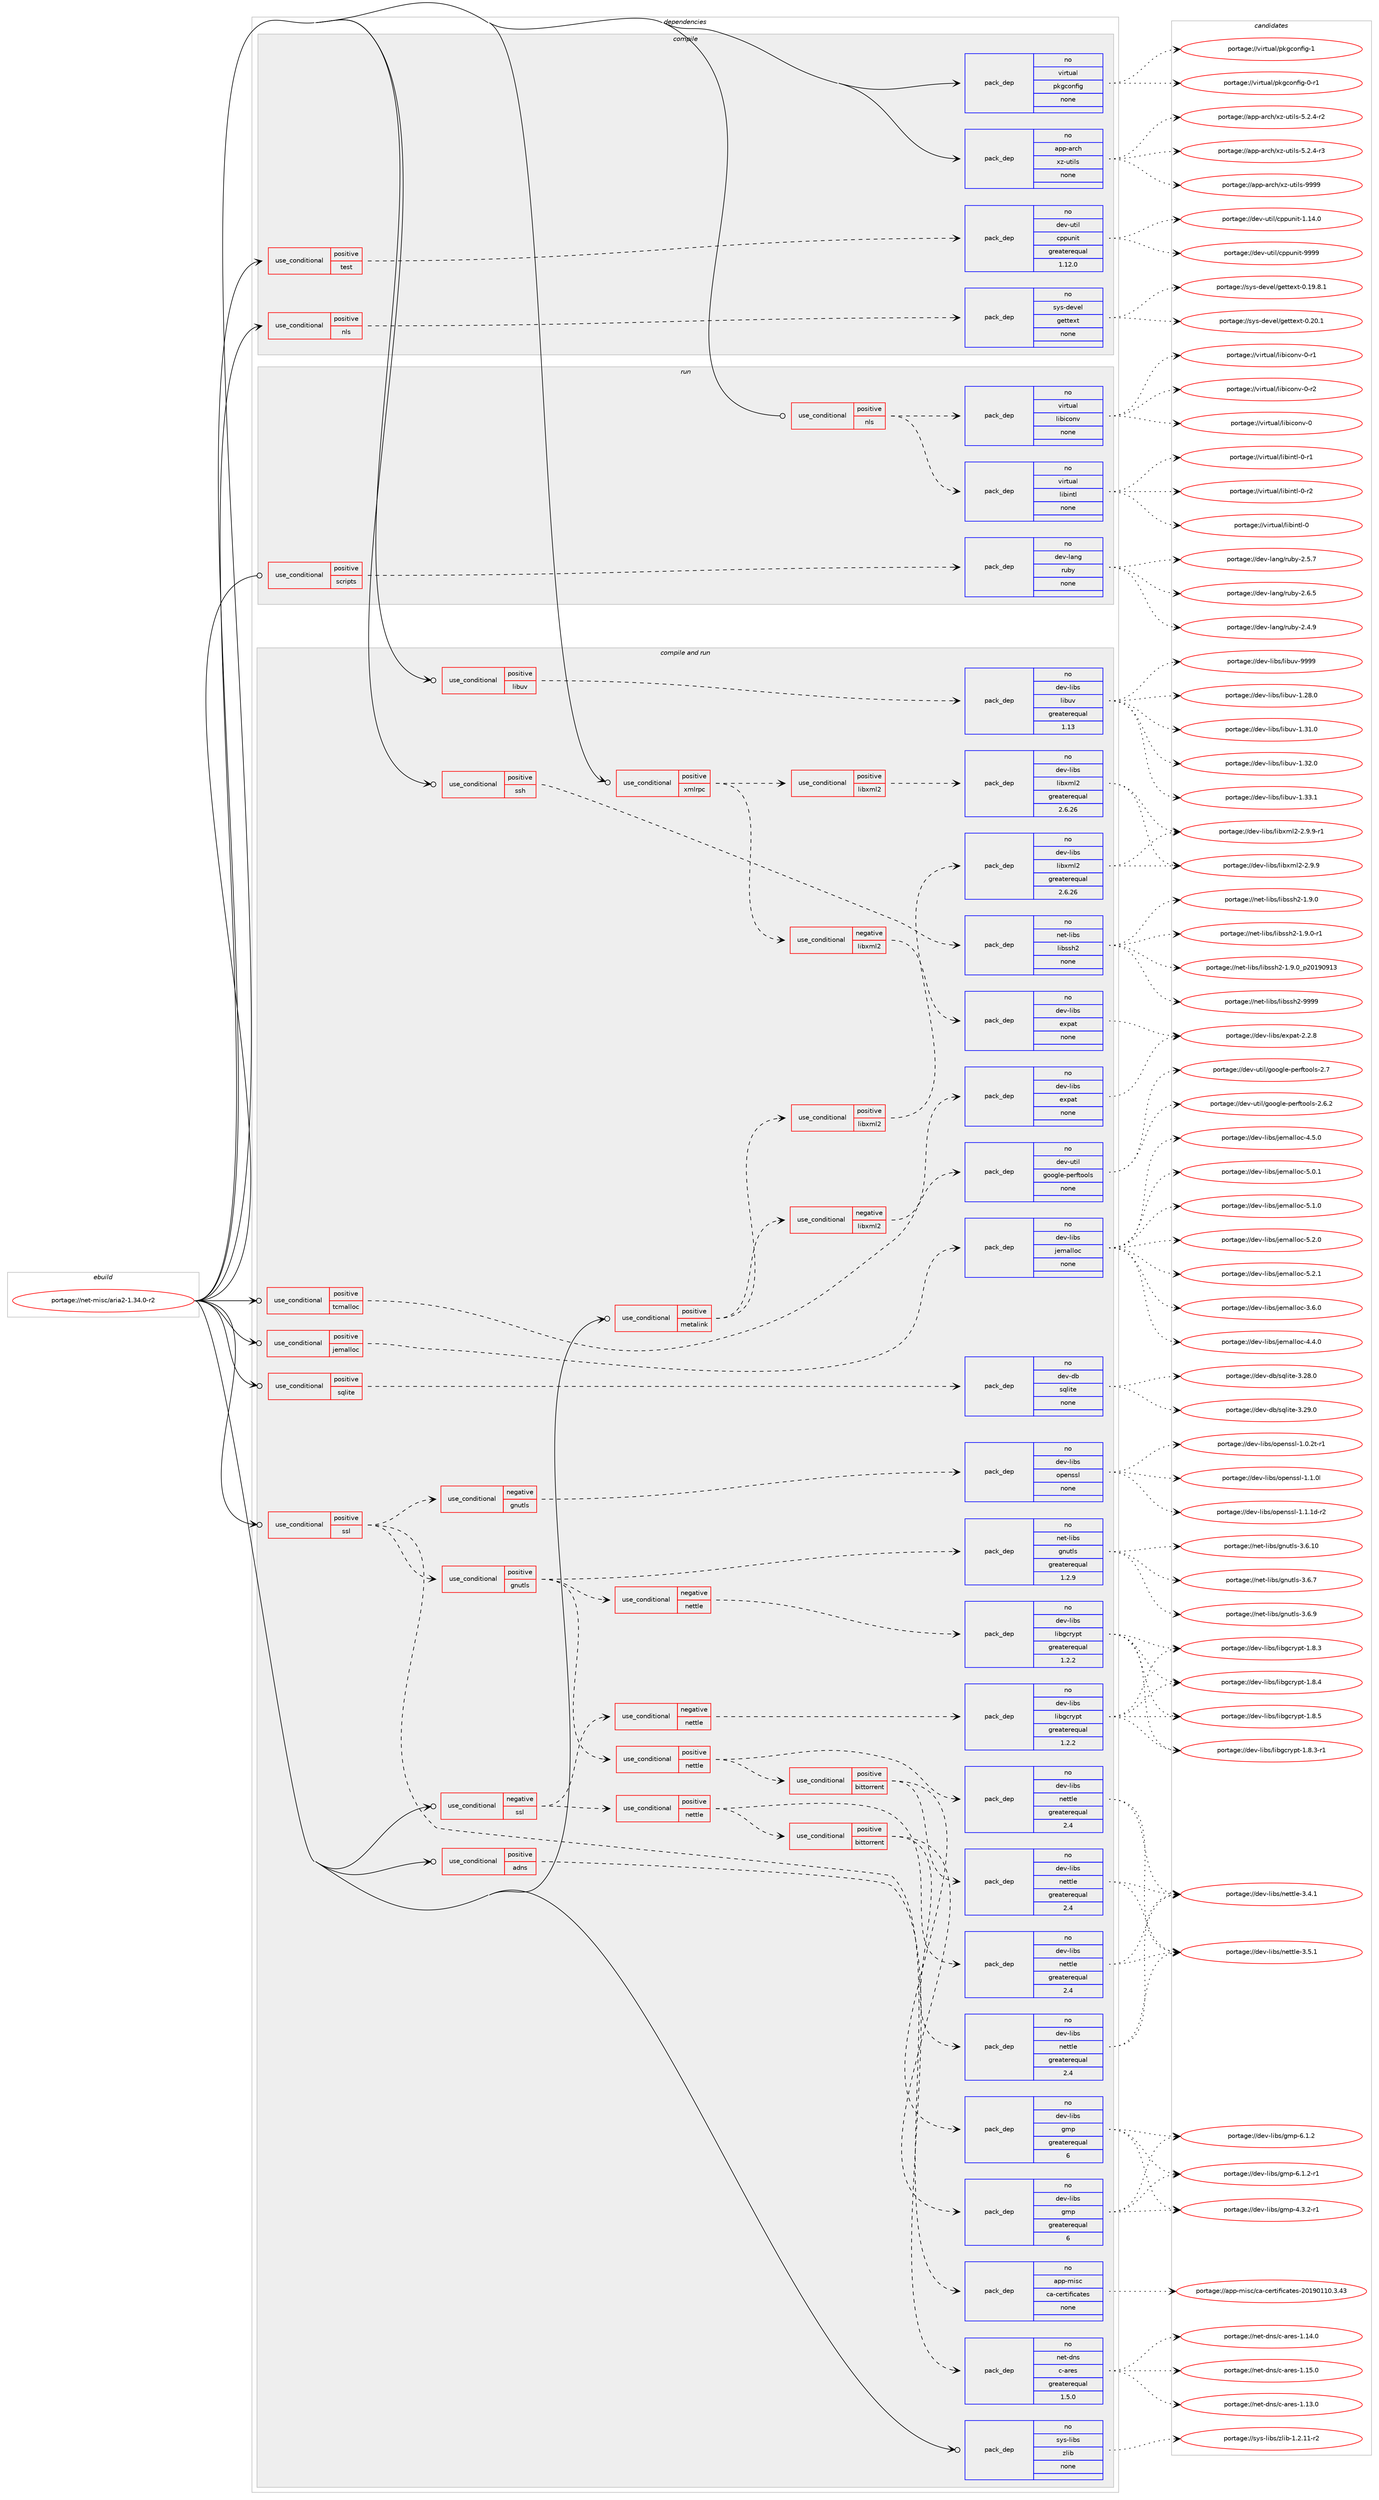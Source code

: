 digraph prolog {

# *************
# Graph options
# *************

newrank=true;
concentrate=true;
compound=true;
graph [rankdir=LR,fontname=Helvetica,fontsize=10,ranksep=1.5];#, ranksep=2.5, nodesep=0.2];
edge  [arrowhead=vee];
node  [fontname=Helvetica,fontsize=10];

# **********
# The ebuild
# **********

subgraph cluster_leftcol {
color=gray;
rank=same;
label=<<i>ebuild</i>>;
id [label="portage://net-misc/aria2-1.34.0-r2", color=red, width=4, href="../net-misc/aria2-1.34.0-r2.svg"];
}

# ****************
# The dependencies
# ****************

subgraph cluster_midcol {
color=gray;
label=<<i>dependencies</i>>;
subgraph cluster_compile {
fillcolor="#eeeeee";
style=filled;
label=<<i>compile</i>>;
subgraph cond91077 {
dependency363901 [label=<<TABLE BORDER="0" CELLBORDER="1" CELLSPACING="0" CELLPADDING="4"><TR><TD ROWSPAN="3" CELLPADDING="10">use_conditional</TD></TR><TR><TD>positive</TD></TR><TR><TD>nls</TD></TR></TABLE>>, shape=none, color=red];
subgraph pack266759 {
dependency363902 [label=<<TABLE BORDER="0" CELLBORDER="1" CELLSPACING="0" CELLPADDING="4" WIDTH="220"><TR><TD ROWSPAN="6" CELLPADDING="30">pack_dep</TD></TR><TR><TD WIDTH="110">no</TD></TR><TR><TD>sys-devel</TD></TR><TR><TD>gettext</TD></TR><TR><TD>none</TD></TR><TR><TD></TD></TR></TABLE>>, shape=none, color=blue];
}
dependency363901:e -> dependency363902:w [weight=20,style="dashed",arrowhead="vee"];
}
id:e -> dependency363901:w [weight=20,style="solid",arrowhead="vee"];
subgraph cond91078 {
dependency363903 [label=<<TABLE BORDER="0" CELLBORDER="1" CELLSPACING="0" CELLPADDING="4"><TR><TD ROWSPAN="3" CELLPADDING="10">use_conditional</TD></TR><TR><TD>positive</TD></TR><TR><TD>test</TD></TR></TABLE>>, shape=none, color=red];
subgraph pack266760 {
dependency363904 [label=<<TABLE BORDER="0" CELLBORDER="1" CELLSPACING="0" CELLPADDING="4" WIDTH="220"><TR><TD ROWSPAN="6" CELLPADDING="30">pack_dep</TD></TR><TR><TD WIDTH="110">no</TD></TR><TR><TD>dev-util</TD></TR><TR><TD>cppunit</TD></TR><TR><TD>greaterequal</TD></TR><TR><TD>1.12.0</TD></TR></TABLE>>, shape=none, color=blue];
}
dependency363903:e -> dependency363904:w [weight=20,style="dashed",arrowhead="vee"];
}
id:e -> dependency363903:w [weight=20,style="solid",arrowhead="vee"];
subgraph pack266761 {
dependency363905 [label=<<TABLE BORDER="0" CELLBORDER="1" CELLSPACING="0" CELLPADDING="4" WIDTH="220"><TR><TD ROWSPAN="6" CELLPADDING="30">pack_dep</TD></TR><TR><TD WIDTH="110">no</TD></TR><TR><TD>app-arch</TD></TR><TR><TD>xz-utils</TD></TR><TR><TD>none</TD></TR><TR><TD></TD></TR></TABLE>>, shape=none, color=blue];
}
id:e -> dependency363905:w [weight=20,style="solid",arrowhead="vee"];
subgraph pack266762 {
dependency363906 [label=<<TABLE BORDER="0" CELLBORDER="1" CELLSPACING="0" CELLPADDING="4" WIDTH="220"><TR><TD ROWSPAN="6" CELLPADDING="30">pack_dep</TD></TR><TR><TD WIDTH="110">no</TD></TR><TR><TD>virtual</TD></TR><TR><TD>pkgconfig</TD></TR><TR><TD>none</TD></TR><TR><TD></TD></TR></TABLE>>, shape=none, color=blue];
}
id:e -> dependency363906:w [weight=20,style="solid",arrowhead="vee"];
}
subgraph cluster_compileandrun {
fillcolor="#eeeeee";
style=filled;
label=<<i>compile and run</i>>;
subgraph cond91079 {
dependency363907 [label=<<TABLE BORDER="0" CELLBORDER="1" CELLSPACING="0" CELLPADDING="4"><TR><TD ROWSPAN="3" CELLPADDING="10">use_conditional</TD></TR><TR><TD>negative</TD></TR><TR><TD>ssl</TD></TR></TABLE>>, shape=none, color=red];
subgraph cond91080 {
dependency363908 [label=<<TABLE BORDER="0" CELLBORDER="1" CELLSPACING="0" CELLPADDING="4"><TR><TD ROWSPAN="3" CELLPADDING="10">use_conditional</TD></TR><TR><TD>positive</TD></TR><TR><TD>nettle</TD></TR></TABLE>>, shape=none, color=red];
subgraph pack266763 {
dependency363909 [label=<<TABLE BORDER="0" CELLBORDER="1" CELLSPACING="0" CELLPADDING="4" WIDTH="220"><TR><TD ROWSPAN="6" CELLPADDING="30">pack_dep</TD></TR><TR><TD WIDTH="110">no</TD></TR><TR><TD>dev-libs</TD></TR><TR><TD>nettle</TD></TR><TR><TD>greaterequal</TD></TR><TR><TD>2.4</TD></TR></TABLE>>, shape=none, color=blue];
}
dependency363908:e -> dependency363909:w [weight=20,style="dashed",arrowhead="vee"];
subgraph cond91081 {
dependency363910 [label=<<TABLE BORDER="0" CELLBORDER="1" CELLSPACING="0" CELLPADDING="4"><TR><TD ROWSPAN="3" CELLPADDING="10">use_conditional</TD></TR><TR><TD>positive</TD></TR><TR><TD>bittorrent</TD></TR></TABLE>>, shape=none, color=red];
subgraph pack266764 {
dependency363911 [label=<<TABLE BORDER="0" CELLBORDER="1" CELLSPACING="0" CELLPADDING="4" WIDTH="220"><TR><TD ROWSPAN="6" CELLPADDING="30">pack_dep</TD></TR><TR><TD WIDTH="110">no</TD></TR><TR><TD>dev-libs</TD></TR><TR><TD>nettle</TD></TR><TR><TD>greaterequal</TD></TR><TR><TD>2.4</TD></TR></TABLE>>, shape=none, color=blue];
}
dependency363910:e -> dependency363911:w [weight=20,style="dashed",arrowhead="vee"];
subgraph pack266765 {
dependency363912 [label=<<TABLE BORDER="0" CELLBORDER="1" CELLSPACING="0" CELLPADDING="4" WIDTH="220"><TR><TD ROWSPAN="6" CELLPADDING="30">pack_dep</TD></TR><TR><TD WIDTH="110">no</TD></TR><TR><TD>dev-libs</TD></TR><TR><TD>gmp</TD></TR><TR><TD>greaterequal</TD></TR><TR><TD>6</TD></TR></TABLE>>, shape=none, color=blue];
}
dependency363910:e -> dependency363912:w [weight=20,style="dashed",arrowhead="vee"];
}
dependency363908:e -> dependency363910:w [weight=20,style="dashed",arrowhead="vee"];
}
dependency363907:e -> dependency363908:w [weight=20,style="dashed",arrowhead="vee"];
subgraph cond91082 {
dependency363913 [label=<<TABLE BORDER="0" CELLBORDER="1" CELLSPACING="0" CELLPADDING="4"><TR><TD ROWSPAN="3" CELLPADDING="10">use_conditional</TD></TR><TR><TD>negative</TD></TR><TR><TD>nettle</TD></TR></TABLE>>, shape=none, color=red];
subgraph pack266766 {
dependency363914 [label=<<TABLE BORDER="0" CELLBORDER="1" CELLSPACING="0" CELLPADDING="4" WIDTH="220"><TR><TD ROWSPAN="6" CELLPADDING="30">pack_dep</TD></TR><TR><TD WIDTH="110">no</TD></TR><TR><TD>dev-libs</TD></TR><TR><TD>libgcrypt</TD></TR><TR><TD>greaterequal</TD></TR><TR><TD>1.2.2</TD></TR></TABLE>>, shape=none, color=blue];
}
dependency363913:e -> dependency363914:w [weight=20,style="dashed",arrowhead="vee"];
}
dependency363907:e -> dependency363913:w [weight=20,style="dashed",arrowhead="vee"];
}
id:e -> dependency363907:w [weight=20,style="solid",arrowhead="odotvee"];
subgraph cond91083 {
dependency363915 [label=<<TABLE BORDER="0" CELLBORDER="1" CELLSPACING="0" CELLPADDING="4"><TR><TD ROWSPAN="3" CELLPADDING="10">use_conditional</TD></TR><TR><TD>positive</TD></TR><TR><TD>adns</TD></TR></TABLE>>, shape=none, color=red];
subgraph pack266767 {
dependency363916 [label=<<TABLE BORDER="0" CELLBORDER="1" CELLSPACING="0" CELLPADDING="4" WIDTH="220"><TR><TD ROWSPAN="6" CELLPADDING="30">pack_dep</TD></TR><TR><TD WIDTH="110">no</TD></TR><TR><TD>net-dns</TD></TR><TR><TD>c-ares</TD></TR><TR><TD>greaterequal</TD></TR><TR><TD>1.5.0</TD></TR></TABLE>>, shape=none, color=blue];
}
dependency363915:e -> dependency363916:w [weight=20,style="dashed",arrowhead="vee"];
}
id:e -> dependency363915:w [weight=20,style="solid",arrowhead="odotvee"];
subgraph cond91084 {
dependency363917 [label=<<TABLE BORDER="0" CELLBORDER="1" CELLSPACING="0" CELLPADDING="4"><TR><TD ROWSPAN="3" CELLPADDING="10">use_conditional</TD></TR><TR><TD>positive</TD></TR><TR><TD>jemalloc</TD></TR></TABLE>>, shape=none, color=red];
subgraph pack266768 {
dependency363918 [label=<<TABLE BORDER="0" CELLBORDER="1" CELLSPACING="0" CELLPADDING="4" WIDTH="220"><TR><TD ROWSPAN="6" CELLPADDING="30">pack_dep</TD></TR><TR><TD WIDTH="110">no</TD></TR><TR><TD>dev-libs</TD></TR><TR><TD>jemalloc</TD></TR><TR><TD>none</TD></TR><TR><TD></TD></TR></TABLE>>, shape=none, color=blue];
}
dependency363917:e -> dependency363918:w [weight=20,style="dashed",arrowhead="vee"];
}
id:e -> dependency363917:w [weight=20,style="solid",arrowhead="odotvee"];
subgraph cond91085 {
dependency363919 [label=<<TABLE BORDER="0" CELLBORDER="1" CELLSPACING="0" CELLPADDING="4"><TR><TD ROWSPAN="3" CELLPADDING="10">use_conditional</TD></TR><TR><TD>positive</TD></TR><TR><TD>libuv</TD></TR></TABLE>>, shape=none, color=red];
subgraph pack266769 {
dependency363920 [label=<<TABLE BORDER="0" CELLBORDER="1" CELLSPACING="0" CELLPADDING="4" WIDTH="220"><TR><TD ROWSPAN="6" CELLPADDING="30">pack_dep</TD></TR><TR><TD WIDTH="110">no</TD></TR><TR><TD>dev-libs</TD></TR><TR><TD>libuv</TD></TR><TR><TD>greaterequal</TD></TR><TR><TD>1.13</TD></TR></TABLE>>, shape=none, color=blue];
}
dependency363919:e -> dependency363920:w [weight=20,style="dashed",arrowhead="vee"];
}
id:e -> dependency363919:w [weight=20,style="solid",arrowhead="odotvee"];
subgraph cond91086 {
dependency363921 [label=<<TABLE BORDER="0" CELLBORDER="1" CELLSPACING="0" CELLPADDING="4"><TR><TD ROWSPAN="3" CELLPADDING="10">use_conditional</TD></TR><TR><TD>positive</TD></TR><TR><TD>metalink</TD></TR></TABLE>>, shape=none, color=red];
subgraph cond91087 {
dependency363922 [label=<<TABLE BORDER="0" CELLBORDER="1" CELLSPACING="0" CELLPADDING="4"><TR><TD ROWSPAN="3" CELLPADDING="10">use_conditional</TD></TR><TR><TD>positive</TD></TR><TR><TD>libxml2</TD></TR></TABLE>>, shape=none, color=red];
subgraph pack266770 {
dependency363923 [label=<<TABLE BORDER="0" CELLBORDER="1" CELLSPACING="0" CELLPADDING="4" WIDTH="220"><TR><TD ROWSPAN="6" CELLPADDING="30">pack_dep</TD></TR><TR><TD WIDTH="110">no</TD></TR><TR><TD>dev-libs</TD></TR><TR><TD>libxml2</TD></TR><TR><TD>greaterequal</TD></TR><TR><TD>2.6.26</TD></TR></TABLE>>, shape=none, color=blue];
}
dependency363922:e -> dependency363923:w [weight=20,style="dashed",arrowhead="vee"];
}
dependency363921:e -> dependency363922:w [weight=20,style="dashed",arrowhead="vee"];
subgraph cond91088 {
dependency363924 [label=<<TABLE BORDER="0" CELLBORDER="1" CELLSPACING="0" CELLPADDING="4"><TR><TD ROWSPAN="3" CELLPADDING="10">use_conditional</TD></TR><TR><TD>negative</TD></TR><TR><TD>libxml2</TD></TR></TABLE>>, shape=none, color=red];
subgraph pack266771 {
dependency363925 [label=<<TABLE BORDER="0" CELLBORDER="1" CELLSPACING="0" CELLPADDING="4" WIDTH="220"><TR><TD ROWSPAN="6" CELLPADDING="30">pack_dep</TD></TR><TR><TD WIDTH="110">no</TD></TR><TR><TD>dev-libs</TD></TR><TR><TD>expat</TD></TR><TR><TD>none</TD></TR><TR><TD></TD></TR></TABLE>>, shape=none, color=blue];
}
dependency363924:e -> dependency363925:w [weight=20,style="dashed",arrowhead="vee"];
}
dependency363921:e -> dependency363924:w [weight=20,style="dashed",arrowhead="vee"];
}
id:e -> dependency363921:w [weight=20,style="solid",arrowhead="odotvee"];
subgraph cond91089 {
dependency363926 [label=<<TABLE BORDER="0" CELLBORDER="1" CELLSPACING="0" CELLPADDING="4"><TR><TD ROWSPAN="3" CELLPADDING="10">use_conditional</TD></TR><TR><TD>positive</TD></TR><TR><TD>sqlite</TD></TR></TABLE>>, shape=none, color=red];
subgraph pack266772 {
dependency363927 [label=<<TABLE BORDER="0" CELLBORDER="1" CELLSPACING="0" CELLPADDING="4" WIDTH="220"><TR><TD ROWSPAN="6" CELLPADDING="30">pack_dep</TD></TR><TR><TD WIDTH="110">no</TD></TR><TR><TD>dev-db</TD></TR><TR><TD>sqlite</TD></TR><TR><TD>none</TD></TR><TR><TD></TD></TR></TABLE>>, shape=none, color=blue];
}
dependency363926:e -> dependency363927:w [weight=20,style="dashed",arrowhead="vee"];
}
id:e -> dependency363926:w [weight=20,style="solid",arrowhead="odotvee"];
subgraph cond91090 {
dependency363928 [label=<<TABLE BORDER="0" CELLBORDER="1" CELLSPACING="0" CELLPADDING="4"><TR><TD ROWSPAN="3" CELLPADDING="10">use_conditional</TD></TR><TR><TD>positive</TD></TR><TR><TD>ssh</TD></TR></TABLE>>, shape=none, color=red];
subgraph pack266773 {
dependency363929 [label=<<TABLE BORDER="0" CELLBORDER="1" CELLSPACING="0" CELLPADDING="4" WIDTH="220"><TR><TD ROWSPAN="6" CELLPADDING="30">pack_dep</TD></TR><TR><TD WIDTH="110">no</TD></TR><TR><TD>net-libs</TD></TR><TR><TD>libssh2</TD></TR><TR><TD>none</TD></TR><TR><TD></TD></TR></TABLE>>, shape=none, color=blue];
}
dependency363928:e -> dependency363929:w [weight=20,style="dashed",arrowhead="vee"];
}
id:e -> dependency363928:w [weight=20,style="solid",arrowhead="odotvee"];
subgraph cond91091 {
dependency363930 [label=<<TABLE BORDER="0" CELLBORDER="1" CELLSPACING="0" CELLPADDING="4"><TR><TD ROWSPAN="3" CELLPADDING="10">use_conditional</TD></TR><TR><TD>positive</TD></TR><TR><TD>ssl</TD></TR></TABLE>>, shape=none, color=red];
subgraph pack266774 {
dependency363931 [label=<<TABLE BORDER="0" CELLBORDER="1" CELLSPACING="0" CELLPADDING="4" WIDTH="220"><TR><TD ROWSPAN="6" CELLPADDING="30">pack_dep</TD></TR><TR><TD WIDTH="110">no</TD></TR><TR><TD>app-misc</TD></TR><TR><TD>ca-certificates</TD></TR><TR><TD>none</TD></TR><TR><TD></TD></TR></TABLE>>, shape=none, color=blue];
}
dependency363930:e -> dependency363931:w [weight=20,style="dashed",arrowhead="vee"];
subgraph cond91092 {
dependency363932 [label=<<TABLE BORDER="0" CELLBORDER="1" CELLSPACING="0" CELLPADDING="4"><TR><TD ROWSPAN="3" CELLPADDING="10">use_conditional</TD></TR><TR><TD>positive</TD></TR><TR><TD>gnutls</TD></TR></TABLE>>, shape=none, color=red];
subgraph pack266775 {
dependency363933 [label=<<TABLE BORDER="0" CELLBORDER="1" CELLSPACING="0" CELLPADDING="4" WIDTH="220"><TR><TD ROWSPAN="6" CELLPADDING="30">pack_dep</TD></TR><TR><TD WIDTH="110">no</TD></TR><TR><TD>net-libs</TD></TR><TR><TD>gnutls</TD></TR><TR><TD>greaterequal</TD></TR><TR><TD>1.2.9</TD></TR></TABLE>>, shape=none, color=blue];
}
dependency363932:e -> dependency363933:w [weight=20,style="dashed",arrowhead="vee"];
subgraph cond91093 {
dependency363934 [label=<<TABLE BORDER="0" CELLBORDER="1" CELLSPACING="0" CELLPADDING="4"><TR><TD ROWSPAN="3" CELLPADDING="10">use_conditional</TD></TR><TR><TD>positive</TD></TR><TR><TD>nettle</TD></TR></TABLE>>, shape=none, color=red];
subgraph pack266776 {
dependency363935 [label=<<TABLE BORDER="0" CELLBORDER="1" CELLSPACING="0" CELLPADDING="4" WIDTH="220"><TR><TD ROWSPAN="6" CELLPADDING="30">pack_dep</TD></TR><TR><TD WIDTH="110">no</TD></TR><TR><TD>dev-libs</TD></TR><TR><TD>nettle</TD></TR><TR><TD>greaterequal</TD></TR><TR><TD>2.4</TD></TR></TABLE>>, shape=none, color=blue];
}
dependency363934:e -> dependency363935:w [weight=20,style="dashed",arrowhead="vee"];
subgraph cond91094 {
dependency363936 [label=<<TABLE BORDER="0" CELLBORDER="1" CELLSPACING="0" CELLPADDING="4"><TR><TD ROWSPAN="3" CELLPADDING="10">use_conditional</TD></TR><TR><TD>positive</TD></TR><TR><TD>bittorrent</TD></TR></TABLE>>, shape=none, color=red];
subgraph pack266777 {
dependency363937 [label=<<TABLE BORDER="0" CELLBORDER="1" CELLSPACING="0" CELLPADDING="4" WIDTH="220"><TR><TD ROWSPAN="6" CELLPADDING="30">pack_dep</TD></TR><TR><TD WIDTH="110">no</TD></TR><TR><TD>dev-libs</TD></TR><TR><TD>nettle</TD></TR><TR><TD>greaterequal</TD></TR><TR><TD>2.4</TD></TR></TABLE>>, shape=none, color=blue];
}
dependency363936:e -> dependency363937:w [weight=20,style="dashed",arrowhead="vee"];
subgraph pack266778 {
dependency363938 [label=<<TABLE BORDER="0" CELLBORDER="1" CELLSPACING="0" CELLPADDING="4" WIDTH="220"><TR><TD ROWSPAN="6" CELLPADDING="30">pack_dep</TD></TR><TR><TD WIDTH="110">no</TD></TR><TR><TD>dev-libs</TD></TR><TR><TD>gmp</TD></TR><TR><TD>greaterequal</TD></TR><TR><TD>6</TD></TR></TABLE>>, shape=none, color=blue];
}
dependency363936:e -> dependency363938:w [weight=20,style="dashed",arrowhead="vee"];
}
dependency363934:e -> dependency363936:w [weight=20,style="dashed",arrowhead="vee"];
}
dependency363932:e -> dependency363934:w [weight=20,style="dashed",arrowhead="vee"];
subgraph cond91095 {
dependency363939 [label=<<TABLE BORDER="0" CELLBORDER="1" CELLSPACING="0" CELLPADDING="4"><TR><TD ROWSPAN="3" CELLPADDING="10">use_conditional</TD></TR><TR><TD>negative</TD></TR><TR><TD>nettle</TD></TR></TABLE>>, shape=none, color=red];
subgraph pack266779 {
dependency363940 [label=<<TABLE BORDER="0" CELLBORDER="1" CELLSPACING="0" CELLPADDING="4" WIDTH="220"><TR><TD ROWSPAN="6" CELLPADDING="30">pack_dep</TD></TR><TR><TD WIDTH="110">no</TD></TR><TR><TD>dev-libs</TD></TR><TR><TD>libgcrypt</TD></TR><TR><TD>greaterequal</TD></TR><TR><TD>1.2.2</TD></TR></TABLE>>, shape=none, color=blue];
}
dependency363939:e -> dependency363940:w [weight=20,style="dashed",arrowhead="vee"];
}
dependency363932:e -> dependency363939:w [weight=20,style="dashed",arrowhead="vee"];
}
dependency363930:e -> dependency363932:w [weight=20,style="dashed",arrowhead="vee"];
subgraph cond91096 {
dependency363941 [label=<<TABLE BORDER="0" CELLBORDER="1" CELLSPACING="0" CELLPADDING="4"><TR><TD ROWSPAN="3" CELLPADDING="10">use_conditional</TD></TR><TR><TD>negative</TD></TR><TR><TD>gnutls</TD></TR></TABLE>>, shape=none, color=red];
subgraph pack266780 {
dependency363942 [label=<<TABLE BORDER="0" CELLBORDER="1" CELLSPACING="0" CELLPADDING="4" WIDTH="220"><TR><TD ROWSPAN="6" CELLPADDING="30">pack_dep</TD></TR><TR><TD WIDTH="110">no</TD></TR><TR><TD>dev-libs</TD></TR><TR><TD>openssl</TD></TR><TR><TD>none</TD></TR><TR><TD></TD></TR></TABLE>>, shape=none, color=blue];
}
dependency363941:e -> dependency363942:w [weight=20,style="dashed",arrowhead="vee"];
}
dependency363930:e -> dependency363941:w [weight=20,style="dashed",arrowhead="vee"];
}
id:e -> dependency363930:w [weight=20,style="solid",arrowhead="odotvee"];
subgraph cond91097 {
dependency363943 [label=<<TABLE BORDER="0" CELLBORDER="1" CELLSPACING="0" CELLPADDING="4"><TR><TD ROWSPAN="3" CELLPADDING="10">use_conditional</TD></TR><TR><TD>positive</TD></TR><TR><TD>tcmalloc</TD></TR></TABLE>>, shape=none, color=red];
subgraph pack266781 {
dependency363944 [label=<<TABLE BORDER="0" CELLBORDER="1" CELLSPACING="0" CELLPADDING="4" WIDTH="220"><TR><TD ROWSPAN="6" CELLPADDING="30">pack_dep</TD></TR><TR><TD WIDTH="110">no</TD></TR><TR><TD>dev-util</TD></TR><TR><TD>google-perftools</TD></TR><TR><TD>none</TD></TR><TR><TD></TD></TR></TABLE>>, shape=none, color=blue];
}
dependency363943:e -> dependency363944:w [weight=20,style="dashed",arrowhead="vee"];
}
id:e -> dependency363943:w [weight=20,style="solid",arrowhead="odotvee"];
subgraph cond91098 {
dependency363945 [label=<<TABLE BORDER="0" CELLBORDER="1" CELLSPACING="0" CELLPADDING="4"><TR><TD ROWSPAN="3" CELLPADDING="10">use_conditional</TD></TR><TR><TD>positive</TD></TR><TR><TD>xmlrpc</TD></TR></TABLE>>, shape=none, color=red];
subgraph cond91099 {
dependency363946 [label=<<TABLE BORDER="0" CELLBORDER="1" CELLSPACING="0" CELLPADDING="4"><TR><TD ROWSPAN="3" CELLPADDING="10">use_conditional</TD></TR><TR><TD>positive</TD></TR><TR><TD>libxml2</TD></TR></TABLE>>, shape=none, color=red];
subgraph pack266782 {
dependency363947 [label=<<TABLE BORDER="0" CELLBORDER="1" CELLSPACING="0" CELLPADDING="4" WIDTH="220"><TR><TD ROWSPAN="6" CELLPADDING="30">pack_dep</TD></TR><TR><TD WIDTH="110">no</TD></TR><TR><TD>dev-libs</TD></TR><TR><TD>libxml2</TD></TR><TR><TD>greaterequal</TD></TR><TR><TD>2.6.26</TD></TR></TABLE>>, shape=none, color=blue];
}
dependency363946:e -> dependency363947:w [weight=20,style="dashed",arrowhead="vee"];
}
dependency363945:e -> dependency363946:w [weight=20,style="dashed",arrowhead="vee"];
subgraph cond91100 {
dependency363948 [label=<<TABLE BORDER="0" CELLBORDER="1" CELLSPACING="0" CELLPADDING="4"><TR><TD ROWSPAN="3" CELLPADDING="10">use_conditional</TD></TR><TR><TD>negative</TD></TR><TR><TD>libxml2</TD></TR></TABLE>>, shape=none, color=red];
subgraph pack266783 {
dependency363949 [label=<<TABLE BORDER="0" CELLBORDER="1" CELLSPACING="0" CELLPADDING="4" WIDTH="220"><TR><TD ROWSPAN="6" CELLPADDING="30">pack_dep</TD></TR><TR><TD WIDTH="110">no</TD></TR><TR><TD>dev-libs</TD></TR><TR><TD>expat</TD></TR><TR><TD>none</TD></TR><TR><TD></TD></TR></TABLE>>, shape=none, color=blue];
}
dependency363948:e -> dependency363949:w [weight=20,style="dashed",arrowhead="vee"];
}
dependency363945:e -> dependency363948:w [weight=20,style="dashed",arrowhead="vee"];
}
id:e -> dependency363945:w [weight=20,style="solid",arrowhead="odotvee"];
subgraph pack266784 {
dependency363950 [label=<<TABLE BORDER="0" CELLBORDER="1" CELLSPACING="0" CELLPADDING="4" WIDTH="220"><TR><TD ROWSPAN="6" CELLPADDING="30">pack_dep</TD></TR><TR><TD WIDTH="110">no</TD></TR><TR><TD>sys-libs</TD></TR><TR><TD>zlib</TD></TR><TR><TD>none</TD></TR><TR><TD></TD></TR></TABLE>>, shape=none, color=blue];
}
id:e -> dependency363950:w [weight=20,style="solid",arrowhead="odotvee"];
}
subgraph cluster_run {
fillcolor="#eeeeee";
style=filled;
label=<<i>run</i>>;
subgraph cond91101 {
dependency363951 [label=<<TABLE BORDER="0" CELLBORDER="1" CELLSPACING="0" CELLPADDING="4"><TR><TD ROWSPAN="3" CELLPADDING="10">use_conditional</TD></TR><TR><TD>positive</TD></TR><TR><TD>nls</TD></TR></TABLE>>, shape=none, color=red];
subgraph pack266785 {
dependency363952 [label=<<TABLE BORDER="0" CELLBORDER="1" CELLSPACING="0" CELLPADDING="4" WIDTH="220"><TR><TD ROWSPAN="6" CELLPADDING="30">pack_dep</TD></TR><TR><TD WIDTH="110">no</TD></TR><TR><TD>virtual</TD></TR><TR><TD>libiconv</TD></TR><TR><TD>none</TD></TR><TR><TD></TD></TR></TABLE>>, shape=none, color=blue];
}
dependency363951:e -> dependency363952:w [weight=20,style="dashed",arrowhead="vee"];
subgraph pack266786 {
dependency363953 [label=<<TABLE BORDER="0" CELLBORDER="1" CELLSPACING="0" CELLPADDING="4" WIDTH="220"><TR><TD ROWSPAN="6" CELLPADDING="30">pack_dep</TD></TR><TR><TD WIDTH="110">no</TD></TR><TR><TD>virtual</TD></TR><TR><TD>libintl</TD></TR><TR><TD>none</TD></TR><TR><TD></TD></TR></TABLE>>, shape=none, color=blue];
}
dependency363951:e -> dependency363953:w [weight=20,style="dashed",arrowhead="vee"];
}
id:e -> dependency363951:w [weight=20,style="solid",arrowhead="odot"];
subgraph cond91102 {
dependency363954 [label=<<TABLE BORDER="0" CELLBORDER="1" CELLSPACING="0" CELLPADDING="4"><TR><TD ROWSPAN="3" CELLPADDING="10">use_conditional</TD></TR><TR><TD>positive</TD></TR><TR><TD>scripts</TD></TR></TABLE>>, shape=none, color=red];
subgraph pack266787 {
dependency363955 [label=<<TABLE BORDER="0" CELLBORDER="1" CELLSPACING="0" CELLPADDING="4" WIDTH="220"><TR><TD ROWSPAN="6" CELLPADDING="30">pack_dep</TD></TR><TR><TD WIDTH="110">no</TD></TR><TR><TD>dev-lang</TD></TR><TR><TD>ruby</TD></TR><TR><TD>none</TD></TR><TR><TD></TD></TR></TABLE>>, shape=none, color=blue];
}
dependency363954:e -> dependency363955:w [weight=20,style="dashed",arrowhead="vee"];
}
id:e -> dependency363954:w [weight=20,style="solid",arrowhead="odot"];
}
}

# **************
# The candidates
# **************

subgraph cluster_choices {
rank=same;
color=gray;
label=<<i>candidates</i>>;

subgraph choice266759 {
color=black;
nodesep=1;
choiceportage1151211154510010111810110847103101116116101120116454846495746564649 [label="portage://sys-devel/gettext-0.19.8.1", color=red, width=4,href="../sys-devel/gettext-0.19.8.1.svg"];
choiceportage115121115451001011181011084710310111611610112011645484650484649 [label="portage://sys-devel/gettext-0.20.1", color=red, width=4,href="../sys-devel/gettext-0.20.1.svg"];
dependency363902:e -> choiceportage1151211154510010111810110847103101116116101120116454846495746564649:w [style=dotted,weight="100"];
dependency363902:e -> choiceportage115121115451001011181011084710310111611610112011645484650484649:w [style=dotted,weight="100"];
}
subgraph choice266760 {
color=black;
nodesep=1;
choiceportage10010111845117116105108479911211211711010511645494649524648 [label="portage://dev-util/cppunit-1.14.0", color=red, width=4,href="../dev-util/cppunit-1.14.0.svg"];
choiceportage1001011184511711610510847991121121171101051164557575757 [label="portage://dev-util/cppunit-9999", color=red, width=4,href="../dev-util/cppunit-9999.svg"];
dependency363904:e -> choiceportage10010111845117116105108479911211211711010511645494649524648:w [style=dotted,weight="100"];
dependency363904:e -> choiceportage1001011184511711610510847991121121171101051164557575757:w [style=dotted,weight="100"];
}
subgraph choice266761 {
color=black;
nodesep=1;
choiceportage9711211245971149910447120122451171161051081154553465046524511450 [label="portage://app-arch/xz-utils-5.2.4-r2", color=red, width=4,href="../app-arch/xz-utils-5.2.4-r2.svg"];
choiceportage9711211245971149910447120122451171161051081154553465046524511451 [label="portage://app-arch/xz-utils-5.2.4-r3", color=red, width=4,href="../app-arch/xz-utils-5.2.4-r3.svg"];
choiceportage9711211245971149910447120122451171161051081154557575757 [label="portage://app-arch/xz-utils-9999", color=red, width=4,href="../app-arch/xz-utils-9999.svg"];
dependency363905:e -> choiceportage9711211245971149910447120122451171161051081154553465046524511450:w [style=dotted,weight="100"];
dependency363905:e -> choiceportage9711211245971149910447120122451171161051081154553465046524511451:w [style=dotted,weight="100"];
dependency363905:e -> choiceportage9711211245971149910447120122451171161051081154557575757:w [style=dotted,weight="100"];
}
subgraph choice266762 {
color=black;
nodesep=1;
choiceportage11810511411611797108471121071039911111010210510345484511449 [label="portage://virtual/pkgconfig-0-r1", color=red, width=4,href="../virtual/pkgconfig-0-r1.svg"];
choiceportage1181051141161179710847112107103991111101021051034549 [label="portage://virtual/pkgconfig-1", color=red, width=4,href="../virtual/pkgconfig-1.svg"];
dependency363906:e -> choiceportage11810511411611797108471121071039911111010210510345484511449:w [style=dotted,weight="100"];
dependency363906:e -> choiceportage1181051141161179710847112107103991111101021051034549:w [style=dotted,weight="100"];
}
subgraph choice266763 {
color=black;
nodesep=1;
choiceportage100101118451081059811547110101116116108101455146524649 [label="portage://dev-libs/nettle-3.4.1", color=red, width=4,href="../dev-libs/nettle-3.4.1.svg"];
choiceportage100101118451081059811547110101116116108101455146534649 [label="portage://dev-libs/nettle-3.5.1", color=red, width=4,href="../dev-libs/nettle-3.5.1.svg"];
dependency363909:e -> choiceportage100101118451081059811547110101116116108101455146524649:w [style=dotted,weight="100"];
dependency363909:e -> choiceportage100101118451081059811547110101116116108101455146534649:w [style=dotted,weight="100"];
}
subgraph choice266764 {
color=black;
nodesep=1;
choiceportage100101118451081059811547110101116116108101455146524649 [label="portage://dev-libs/nettle-3.4.1", color=red, width=4,href="../dev-libs/nettle-3.4.1.svg"];
choiceportage100101118451081059811547110101116116108101455146534649 [label="portage://dev-libs/nettle-3.5.1", color=red, width=4,href="../dev-libs/nettle-3.5.1.svg"];
dependency363911:e -> choiceportage100101118451081059811547110101116116108101455146524649:w [style=dotted,weight="100"];
dependency363911:e -> choiceportage100101118451081059811547110101116116108101455146534649:w [style=dotted,weight="100"];
}
subgraph choice266765 {
color=black;
nodesep=1;
choiceportage1001011184510810598115471031091124552465146504511449 [label="portage://dev-libs/gmp-4.3.2-r1", color=red, width=4,href="../dev-libs/gmp-4.3.2-r1.svg"];
choiceportage100101118451081059811547103109112455446494650 [label="portage://dev-libs/gmp-6.1.2", color=red, width=4,href="../dev-libs/gmp-6.1.2.svg"];
choiceportage1001011184510810598115471031091124554464946504511449 [label="portage://dev-libs/gmp-6.1.2-r1", color=red, width=4,href="../dev-libs/gmp-6.1.2-r1.svg"];
dependency363912:e -> choiceportage1001011184510810598115471031091124552465146504511449:w [style=dotted,weight="100"];
dependency363912:e -> choiceportage100101118451081059811547103109112455446494650:w [style=dotted,weight="100"];
dependency363912:e -> choiceportage1001011184510810598115471031091124554464946504511449:w [style=dotted,weight="100"];
}
subgraph choice266766 {
color=black;
nodesep=1;
choiceportage1001011184510810598115471081059810399114121112116454946564651 [label="portage://dev-libs/libgcrypt-1.8.3", color=red, width=4,href="../dev-libs/libgcrypt-1.8.3.svg"];
choiceportage10010111845108105981154710810598103991141211121164549465646514511449 [label="portage://dev-libs/libgcrypt-1.8.3-r1", color=red, width=4,href="../dev-libs/libgcrypt-1.8.3-r1.svg"];
choiceportage1001011184510810598115471081059810399114121112116454946564652 [label="portage://dev-libs/libgcrypt-1.8.4", color=red, width=4,href="../dev-libs/libgcrypt-1.8.4.svg"];
choiceportage1001011184510810598115471081059810399114121112116454946564653 [label="portage://dev-libs/libgcrypt-1.8.5", color=red, width=4,href="../dev-libs/libgcrypt-1.8.5.svg"];
dependency363914:e -> choiceportage1001011184510810598115471081059810399114121112116454946564651:w [style=dotted,weight="100"];
dependency363914:e -> choiceportage10010111845108105981154710810598103991141211121164549465646514511449:w [style=dotted,weight="100"];
dependency363914:e -> choiceportage1001011184510810598115471081059810399114121112116454946564652:w [style=dotted,weight="100"];
dependency363914:e -> choiceportage1001011184510810598115471081059810399114121112116454946564653:w [style=dotted,weight="100"];
}
subgraph choice266767 {
color=black;
nodesep=1;
choiceportage110101116451001101154799459711410111545494649514648 [label="portage://net-dns/c-ares-1.13.0", color=red, width=4,href="../net-dns/c-ares-1.13.0.svg"];
choiceportage110101116451001101154799459711410111545494649524648 [label="portage://net-dns/c-ares-1.14.0", color=red, width=4,href="../net-dns/c-ares-1.14.0.svg"];
choiceportage110101116451001101154799459711410111545494649534648 [label="portage://net-dns/c-ares-1.15.0", color=red, width=4,href="../net-dns/c-ares-1.15.0.svg"];
dependency363916:e -> choiceportage110101116451001101154799459711410111545494649514648:w [style=dotted,weight="100"];
dependency363916:e -> choiceportage110101116451001101154799459711410111545494649524648:w [style=dotted,weight="100"];
dependency363916:e -> choiceportage110101116451001101154799459711410111545494649534648:w [style=dotted,weight="100"];
}
subgraph choice266768 {
color=black;
nodesep=1;
choiceportage1001011184510810598115471061011099710810811199455146544648 [label="portage://dev-libs/jemalloc-3.6.0", color=red, width=4,href="../dev-libs/jemalloc-3.6.0.svg"];
choiceportage1001011184510810598115471061011099710810811199455246524648 [label="portage://dev-libs/jemalloc-4.4.0", color=red, width=4,href="../dev-libs/jemalloc-4.4.0.svg"];
choiceportage1001011184510810598115471061011099710810811199455246534648 [label="portage://dev-libs/jemalloc-4.5.0", color=red, width=4,href="../dev-libs/jemalloc-4.5.0.svg"];
choiceportage1001011184510810598115471061011099710810811199455346484649 [label="portage://dev-libs/jemalloc-5.0.1", color=red, width=4,href="../dev-libs/jemalloc-5.0.1.svg"];
choiceportage1001011184510810598115471061011099710810811199455346494648 [label="portage://dev-libs/jemalloc-5.1.0", color=red, width=4,href="../dev-libs/jemalloc-5.1.0.svg"];
choiceportage1001011184510810598115471061011099710810811199455346504648 [label="portage://dev-libs/jemalloc-5.2.0", color=red, width=4,href="../dev-libs/jemalloc-5.2.0.svg"];
choiceportage1001011184510810598115471061011099710810811199455346504649 [label="portage://dev-libs/jemalloc-5.2.1", color=red, width=4,href="../dev-libs/jemalloc-5.2.1.svg"];
dependency363918:e -> choiceportage1001011184510810598115471061011099710810811199455146544648:w [style=dotted,weight="100"];
dependency363918:e -> choiceportage1001011184510810598115471061011099710810811199455246524648:w [style=dotted,weight="100"];
dependency363918:e -> choiceportage1001011184510810598115471061011099710810811199455246534648:w [style=dotted,weight="100"];
dependency363918:e -> choiceportage1001011184510810598115471061011099710810811199455346484649:w [style=dotted,weight="100"];
dependency363918:e -> choiceportage1001011184510810598115471061011099710810811199455346494648:w [style=dotted,weight="100"];
dependency363918:e -> choiceportage1001011184510810598115471061011099710810811199455346504648:w [style=dotted,weight="100"];
dependency363918:e -> choiceportage1001011184510810598115471061011099710810811199455346504649:w [style=dotted,weight="100"];
}
subgraph choice266769 {
color=black;
nodesep=1;
choiceportage1001011184510810598115471081059811711845494650564648 [label="portage://dev-libs/libuv-1.28.0", color=red, width=4,href="../dev-libs/libuv-1.28.0.svg"];
choiceportage1001011184510810598115471081059811711845494651494648 [label="portage://dev-libs/libuv-1.31.0", color=red, width=4,href="../dev-libs/libuv-1.31.0.svg"];
choiceportage1001011184510810598115471081059811711845494651504648 [label="portage://dev-libs/libuv-1.32.0", color=red, width=4,href="../dev-libs/libuv-1.32.0.svg"];
choiceportage1001011184510810598115471081059811711845494651514649 [label="portage://dev-libs/libuv-1.33.1", color=red, width=4,href="../dev-libs/libuv-1.33.1.svg"];
choiceportage100101118451081059811547108105981171184557575757 [label="portage://dev-libs/libuv-9999", color=red, width=4,href="../dev-libs/libuv-9999.svg"];
dependency363920:e -> choiceportage1001011184510810598115471081059811711845494650564648:w [style=dotted,weight="100"];
dependency363920:e -> choiceportage1001011184510810598115471081059811711845494651494648:w [style=dotted,weight="100"];
dependency363920:e -> choiceportage1001011184510810598115471081059811711845494651504648:w [style=dotted,weight="100"];
dependency363920:e -> choiceportage1001011184510810598115471081059811711845494651514649:w [style=dotted,weight="100"];
dependency363920:e -> choiceportage100101118451081059811547108105981171184557575757:w [style=dotted,weight="100"];
}
subgraph choice266770 {
color=black;
nodesep=1;
choiceportage1001011184510810598115471081059812010910850455046574657 [label="portage://dev-libs/libxml2-2.9.9", color=red, width=4,href="../dev-libs/libxml2-2.9.9.svg"];
choiceportage10010111845108105981154710810598120109108504550465746574511449 [label="portage://dev-libs/libxml2-2.9.9-r1", color=red, width=4,href="../dev-libs/libxml2-2.9.9-r1.svg"];
dependency363923:e -> choiceportage1001011184510810598115471081059812010910850455046574657:w [style=dotted,weight="100"];
dependency363923:e -> choiceportage10010111845108105981154710810598120109108504550465746574511449:w [style=dotted,weight="100"];
}
subgraph choice266771 {
color=black;
nodesep=1;
choiceportage10010111845108105981154710112011297116455046504656 [label="portage://dev-libs/expat-2.2.8", color=red, width=4,href="../dev-libs/expat-2.2.8.svg"];
dependency363925:e -> choiceportage10010111845108105981154710112011297116455046504656:w [style=dotted,weight="100"];
}
subgraph choice266772 {
color=black;
nodesep=1;
choiceportage10010111845100984711511310810511610145514650564648 [label="portage://dev-db/sqlite-3.28.0", color=red, width=4,href="../dev-db/sqlite-3.28.0.svg"];
choiceportage10010111845100984711511310810511610145514650574648 [label="portage://dev-db/sqlite-3.29.0", color=red, width=4,href="../dev-db/sqlite-3.29.0.svg"];
dependency363927:e -> choiceportage10010111845100984711511310810511610145514650564648:w [style=dotted,weight="100"];
dependency363927:e -> choiceportage10010111845100984711511310810511610145514650574648:w [style=dotted,weight="100"];
}
subgraph choice266773 {
color=black;
nodesep=1;
choiceportage1101011164510810598115471081059811511510450454946574648 [label="portage://net-libs/libssh2-1.9.0", color=red, width=4,href="../net-libs/libssh2-1.9.0.svg"];
choiceportage11010111645108105981154710810598115115104504549465746484511449 [label="portage://net-libs/libssh2-1.9.0-r1", color=red, width=4,href="../net-libs/libssh2-1.9.0-r1.svg"];
choiceportage1101011164510810598115471081059811511510450454946574648951125048495748574951 [label="portage://net-libs/libssh2-1.9.0_p20190913", color=red, width=4,href="../net-libs/libssh2-1.9.0_p20190913.svg"];
choiceportage11010111645108105981154710810598115115104504557575757 [label="portage://net-libs/libssh2-9999", color=red, width=4,href="../net-libs/libssh2-9999.svg"];
dependency363929:e -> choiceportage1101011164510810598115471081059811511510450454946574648:w [style=dotted,weight="100"];
dependency363929:e -> choiceportage11010111645108105981154710810598115115104504549465746484511449:w [style=dotted,weight="100"];
dependency363929:e -> choiceportage1101011164510810598115471081059811511510450454946574648951125048495748574951:w [style=dotted,weight="100"];
dependency363929:e -> choiceportage11010111645108105981154710810598115115104504557575757:w [style=dotted,weight="100"];
}
subgraph choice266774 {
color=black;
nodesep=1;
choiceportage971121124510910511599479997459910111411610510210599971161011154550484957484949484651465251 [label="portage://app-misc/ca-certificates-20190110.3.43", color=red, width=4,href="../app-misc/ca-certificates-20190110.3.43.svg"];
dependency363931:e -> choiceportage971121124510910511599479997459910111411610510210599971161011154550484957484949484651465251:w [style=dotted,weight="100"];
}
subgraph choice266775 {
color=black;
nodesep=1;
choiceportage11010111645108105981154710311011711610811545514654464948 [label="portage://net-libs/gnutls-3.6.10", color=red, width=4,href="../net-libs/gnutls-3.6.10.svg"];
choiceportage110101116451081059811547103110117116108115455146544655 [label="portage://net-libs/gnutls-3.6.7", color=red, width=4,href="../net-libs/gnutls-3.6.7.svg"];
choiceportage110101116451081059811547103110117116108115455146544657 [label="portage://net-libs/gnutls-3.6.9", color=red, width=4,href="../net-libs/gnutls-3.6.9.svg"];
dependency363933:e -> choiceportage11010111645108105981154710311011711610811545514654464948:w [style=dotted,weight="100"];
dependency363933:e -> choiceportage110101116451081059811547103110117116108115455146544655:w [style=dotted,weight="100"];
dependency363933:e -> choiceportage110101116451081059811547103110117116108115455146544657:w [style=dotted,weight="100"];
}
subgraph choice266776 {
color=black;
nodesep=1;
choiceportage100101118451081059811547110101116116108101455146524649 [label="portage://dev-libs/nettle-3.4.1", color=red, width=4,href="../dev-libs/nettle-3.4.1.svg"];
choiceportage100101118451081059811547110101116116108101455146534649 [label="portage://dev-libs/nettle-3.5.1", color=red, width=4,href="../dev-libs/nettle-3.5.1.svg"];
dependency363935:e -> choiceportage100101118451081059811547110101116116108101455146524649:w [style=dotted,weight="100"];
dependency363935:e -> choiceportage100101118451081059811547110101116116108101455146534649:w [style=dotted,weight="100"];
}
subgraph choice266777 {
color=black;
nodesep=1;
choiceportage100101118451081059811547110101116116108101455146524649 [label="portage://dev-libs/nettle-3.4.1", color=red, width=4,href="../dev-libs/nettle-3.4.1.svg"];
choiceportage100101118451081059811547110101116116108101455146534649 [label="portage://dev-libs/nettle-3.5.1", color=red, width=4,href="../dev-libs/nettle-3.5.1.svg"];
dependency363937:e -> choiceportage100101118451081059811547110101116116108101455146524649:w [style=dotted,weight="100"];
dependency363937:e -> choiceportage100101118451081059811547110101116116108101455146534649:w [style=dotted,weight="100"];
}
subgraph choice266778 {
color=black;
nodesep=1;
choiceportage1001011184510810598115471031091124552465146504511449 [label="portage://dev-libs/gmp-4.3.2-r1", color=red, width=4,href="../dev-libs/gmp-4.3.2-r1.svg"];
choiceportage100101118451081059811547103109112455446494650 [label="portage://dev-libs/gmp-6.1.2", color=red, width=4,href="../dev-libs/gmp-6.1.2.svg"];
choiceportage1001011184510810598115471031091124554464946504511449 [label="portage://dev-libs/gmp-6.1.2-r1", color=red, width=4,href="../dev-libs/gmp-6.1.2-r1.svg"];
dependency363938:e -> choiceportage1001011184510810598115471031091124552465146504511449:w [style=dotted,weight="100"];
dependency363938:e -> choiceportage100101118451081059811547103109112455446494650:w [style=dotted,weight="100"];
dependency363938:e -> choiceportage1001011184510810598115471031091124554464946504511449:w [style=dotted,weight="100"];
}
subgraph choice266779 {
color=black;
nodesep=1;
choiceportage1001011184510810598115471081059810399114121112116454946564651 [label="portage://dev-libs/libgcrypt-1.8.3", color=red, width=4,href="../dev-libs/libgcrypt-1.8.3.svg"];
choiceportage10010111845108105981154710810598103991141211121164549465646514511449 [label="portage://dev-libs/libgcrypt-1.8.3-r1", color=red, width=4,href="../dev-libs/libgcrypt-1.8.3-r1.svg"];
choiceportage1001011184510810598115471081059810399114121112116454946564652 [label="portage://dev-libs/libgcrypt-1.8.4", color=red, width=4,href="../dev-libs/libgcrypt-1.8.4.svg"];
choiceportage1001011184510810598115471081059810399114121112116454946564653 [label="portage://dev-libs/libgcrypt-1.8.5", color=red, width=4,href="../dev-libs/libgcrypt-1.8.5.svg"];
dependency363940:e -> choiceportage1001011184510810598115471081059810399114121112116454946564651:w [style=dotted,weight="100"];
dependency363940:e -> choiceportage10010111845108105981154710810598103991141211121164549465646514511449:w [style=dotted,weight="100"];
dependency363940:e -> choiceportage1001011184510810598115471081059810399114121112116454946564652:w [style=dotted,weight="100"];
dependency363940:e -> choiceportage1001011184510810598115471081059810399114121112116454946564653:w [style=dotted,weight="100"];
}
subgraph choice266780 {
color=black;
nodesep=1;
choiceportage1001011184510810598115471111121011101151151084549464846501164511449 [label="portage://dev-libs/openssl-1.0.2t-r1", color=red, width=4,href="../dev-libs/openssl-1.0.2t-r1.svg"];
choiceportage100101118451081059811547111112101110115115108454946494648108 [label="portage://dev-libs/openssl-1.1.0l", color=red, width=4,href="../dev-libs/openssl-1.1.0l.svg"];
choiceportage1001011184510810598115471111121011101151151084549464946491004511450 [label="portage://dev-libs/openssl-1.1.1d-r2", color=red, width=4,href="../dev-libs/openssl-1.1.1d-r2.svg"];
dependency363942:e -> choiceportage1001011184510810598115471111121011101151151084549464846501164511449:w [style=dotted,weight="100"];
dependency363942:e -> choiceportage100101118451081059811547111112101110115115108454946494648108:w [style=dotted,weight="100"];
dependency363942:e -> choiceportage1001011184510810598115471111121011101151151084549464946491004511450:w [style=dotted,weight="100"];
}
subgraph choice266781 {
color=black;
nodesep=1;
choiceportage100101118451171161051084710311111110310810145112101114102116111111108115455046544650 [label="portage://dev-util/google-perftools-2.6.2", color=red, width=4,href="../dev-util/google-perftools-2.6.2.svg"];
choiceportage10010111845117116105108471031111111031081014511210111410211611111110811545504655 [label="portage://dev-util/google-perftools-2.7", color=red, width=4,href="../dev-util/google-perftools-2.7.svg"];
dependency363944:e -> choiceportage100101118451171161051084710311111110310810145112101114102116111111108115455046544650:w [style=dotted,weight="100"];
dependency363944:e -> choiceportage10010111845117116105108471031111111031081014511210111410211611111110811545504655:w [style=dotted,weight="100"];
}
subgraph choice266782 {
color=black;
nodesep=1;
choiceportage1001011184510810598115471081059812010910850455046574657 [label="portage://dev-libs/libxml2-2.9.9", color=red, width=4,href="../dev-libs/libxml2-2.9.9.svg"];
choiceportage10010111845108105981154710810598120109108504550465746574511449 [label="portage://dev-libs/libxml2-2.9.9-r1", color=red, width=4,href="../dev-libs/libxml2-2.9.9-r1.svg"];
dependency363947:e -> choiceportage1001011184510810598115471081059812010910850455046574657:w [style=dotted,weight="100"];
dependency363947:e -> choiceportage10010111845108105981154710810598120109108504550465746574511449:w [style=dotted,weight="100"];
}
subgraph choice266783 {
color=black;
nodesep=1;
choiceportage10010111845108105981154710112011297116455046504656 [label="portage://dev-libs/expat-2.2.8", color=red, width=4,href="../dev-libs/expat-2.2.8.svg"];
dependency363949:e -> choiceportage10010111845108105981154710112011297116455046504656:w [style=dotted,weight="100"];
}
subgraph choice266784 {
color=black;
nodesep=1;
choiceportage11512111545108105981154712210810598454946504649494511450 [label="portage://sys-libs/zlib-1.2.11-r2", color=red, width=4,href="../sys-libs/zlib-1.2.11-r2.svg"];
dependency363950:e -> choiceportage11512111545108105981154712210810598454946504649494511450:w [style=dotted,weight="100"];
}
subgraph choice266785 {
color=black;
nodesep=1;
choiceportage118105114116117971084710810598105991111101184548 [label="portage://virtual/libiconv-0", color=red, width=4,href="../virtual/libiconv-0.svg"];
choiceportage1181051141161179710847108105981059911111011845484511449 [label="portage://virtual/libiconv-0-r1", color=red, width=4,href="../virtual/libiconv-0-r1.svg"];
choiceportage1181051141161179710847108105981059911111011845484511450 [label="portage://virtual/libiconv-0-r2", color=red, width=4,href="../virtual/libiconv-0-r2.svg"];
dependency363952:e -> choiceportage118105114116117971084710810598105991111101184548:w [style=dotted,weight="100"];
dependency363952:e -> choiceportage1181051141161179710847108105981059911111011845484511449:w [style=dotted,weight="100"];
dependency363952:e -> choiceportage1181051141161179710847108105981059911111011845484511450:w [style=dotted,weight="100"];
}
subgraph choice266786 {
color=black;
nodesep=1;
choiceportage1181051141161179710847108105981051101161084548 [label="portage://virtual/libintl-0", color=red, width=4,href="../virtual/libintl-0.svg"];
choiceportage11810511411611797108471081059810511011610845484511449 [label="portage://virtual/libintl-0-r1", color=red, width=4,href="../virtual/libintl-0-r1.svg"];
choiceportage11810511411611797108471081059810511011610845484511450 [label="portage://virtual/libintl-0-r2", color=red, width=4,href="../virtual/libintl-0-r2.svg"];
dependency363953:e -> choiceportage1181051141161179710847108105981051101161084548:w [style=dotted,weight="100"];
dependency363953:e -> choiceportage11810511411611797108471081059810511011610845484511449:w [style=dotted,weight="100"];
dependency363953:e -> choiceportage11810511411611797108471081059810511011610845484511450:w [style=dotted,weight="100"];
}
subgraph choice266787 {
color=black;
nodesep=1;
choiceportage10010111845108971101034711411798121455046524657 [label="portage://dev-lang/ruby-2.4.9", color=red, width=4,href="../dev-lang/ruby-2.4.9.svg"];
choiceportage10010111845108971101034711411798121455046534655 [label="portage://dev-lang/ruby-2.5.7", color=red, width=4,href="../dev-lang/ruby-2.5.7.svg"];
choiceportage10010111845108971101034711411798121455046544653 [label="portage://dev-lang/ruby-2.6.5", color=red, width=4,href="../dev-lang/ruby-2.6.5.svg"];
dependency363955:e -> choiceportage10010111845108971101034711411798121455046524657:w [style=dotted,weight="100"];
dependency363955:e -> choiceportage10010111845108971101034711411798121455046534655:w [style=dotted,weight="100"];
dependency363955:e -> choiceportage10010111845108971101034711411798121455046544653:w [style=dotted,weight="100"];
}
}

}
